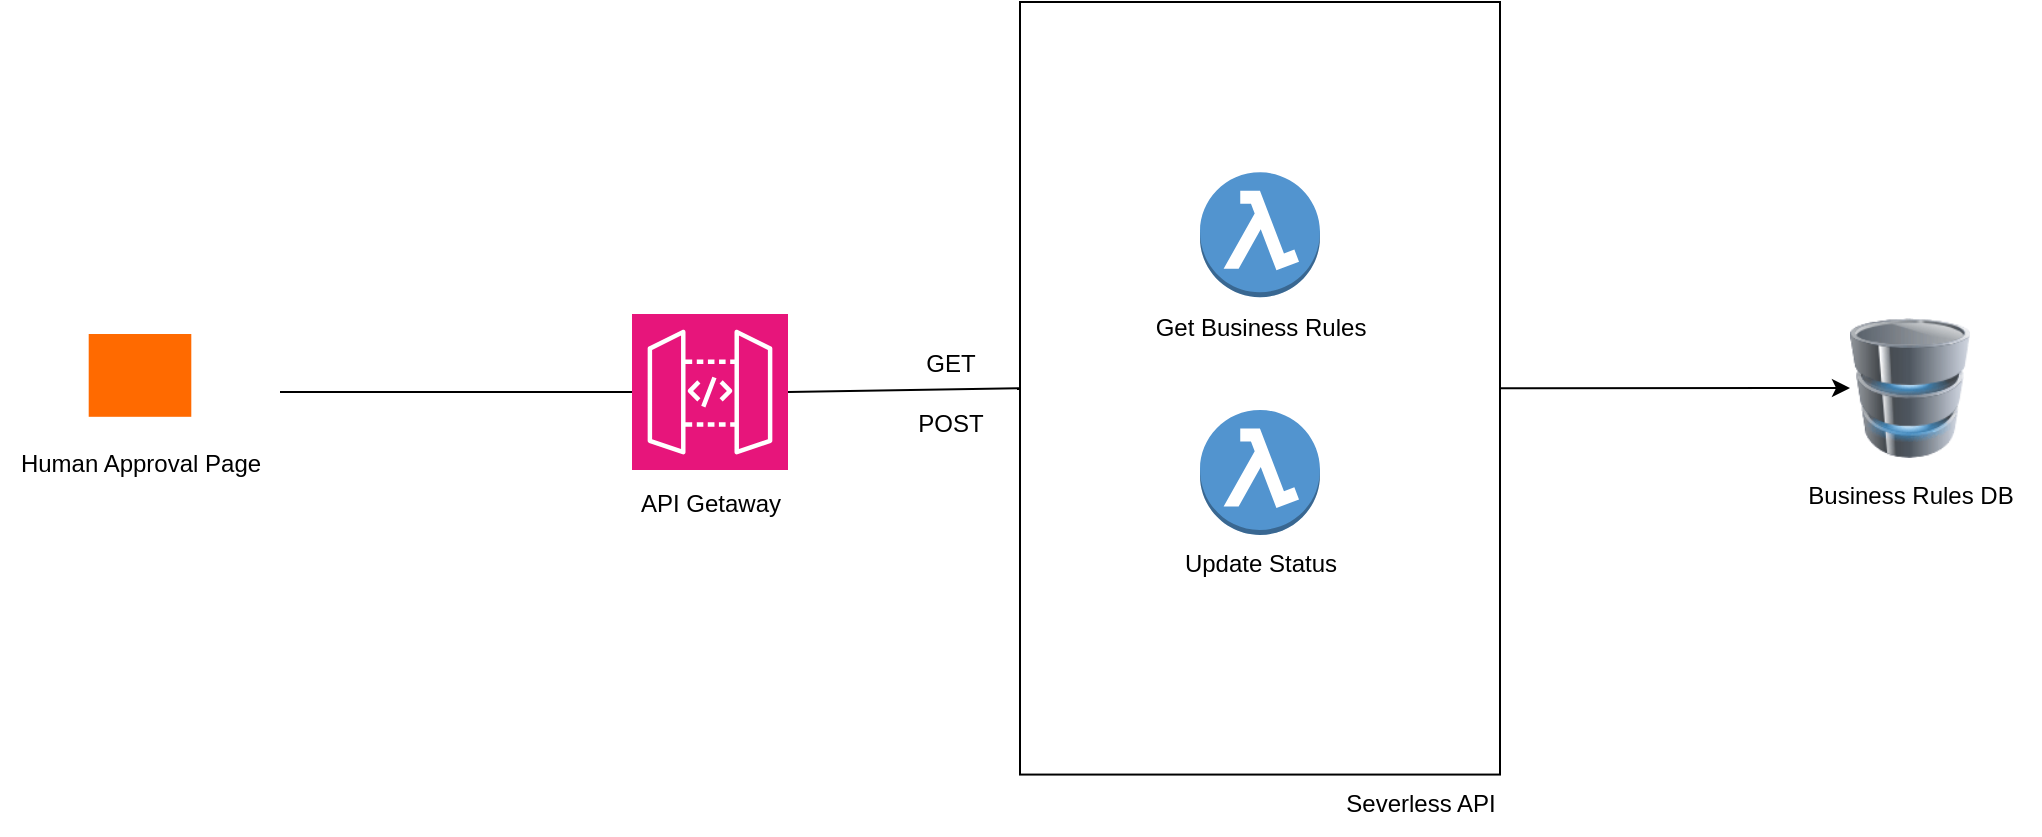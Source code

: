 <mxfile version="26.2.8">
  <diagram name="Page-1" id="2YBvvXClWsGukQMizWep">
    <mxGraphModel dx="1723" dy="858" grid="1" gridSize="10" guides="1" tooltips="1" connect="1" arrows="1" fold="1" page="1" pageScale="1" pageWidth="850" pageHeight="1100" math="0" shadow="0">
      <root>
        <mxCell id="0" />
        <mxCell id="1" parent="0" />
        <mxCell id="CweIAEKfsdeoZPZ042ms-26" value="" style="group" vertex="1" connectable="0" parent="1">
          <mxGeometry x="520" y="24" width="280" height="416.286" as="geometry" />
        </mxCell>
        <mxCell id="CweIAEKfsdeoZPZ042ms-24" value="" style="rounded=0;whiteSpace=wrap;html=1;" vertex="1" parent="CweIAEKfsdeoZPZ042ms-26">
          <mxGeometry x="30" width="240" height="386.286" as="geometry" />
        </mxCell>
        <mxCell id="CweIAEKfsdeoZPZ042ms-25" value="Severless API" style="text;html=1;align=center;verticalAlign=middle;resizable=0;points=[];autosize=1;strokeColor=none;fillColor=none;" vertex="1" parent="CweIAEKfsdeoZPZ042ms-26">
          <mxGeometry x="180" y="386.286" width="100" height="30" as="geometry" />
        </mxCell>
        <mxCell id="CweIAEKfsdeoZPZ042ms-18" value="" style="group" vertex="1" connectable="0" parent="CweIAEKfsdeoZPZ042ms-26">
          <mxGeometry x="110" y="85.181" width="105" height="92.4" as="geometry" />
        </mxCell>
        <mxCell id="CweIAEKfsdeoZPZ042ms-11" value="Get Business Rules" style="text;html=1;align=center;verticalAlign=middle;resizable=0;points=[];autosize=1;strokeColor=none;fillColor=none;container=1;" vertex="1" parent="CweIAEKfsdeoZPZ042ms-18">
          <mxGeometry x="-25" y="62.4" width="130" height="30" as="geometry" />
        </mxCell>
        <mxCell id="CweIAEKfsdeoZPZ042ms-9" value="" style="outlineConnect=0;dashed=0;verticalLabelPosition=bottom;verticalAlign=top;align=center;html=1;shape=mxgraph.aws3.lambda_function;fillColor=#5294CF;gradientColor=none;" vertex="1" parent="CweIAEKfsdeoZPZ042ms-18">
          <mxGeometry x="10" width="60" height="62.4" as="geometry" />
        </mxCell>
        <mxCell id="CweIAEKfsdeoZPZ042ms-14" value="" style="group" vertex="1" connectable="0" parent="CweIAEKfsdeoZPZ042ms-26">
          <mxGeometry x="100" y="204.038" width="100" height="92.114" as="geometry" />
        </mxCell>
        <mxCell id="CweIAEKfsdeoZPZ042ms-10" value="" style="outlineConnect=0;dashed=0;verticalLabelPosition=bottom;verticalAlign=top;align=center;html=1;shape=mxgraph.aws3.lambda_function;fillColor=#5294CF;gradientColor=none;" vertex="1" parent="CweIAEKfsdeoZPZ042ms-14">
          <mxGeometry x="20" width="60" height="62.4" as="geometry" />
        </mxCell>
        <mxCell id="CweIAEKfsdeoZPZ042ms-13" value="Update Status" style="text;html=1;align=center;verticalAlign=middle;resizable=0;points=[];autosize=1;strokeColor=none;fillColor=none;" vertex="1" parent="CweIAEKfsdeoZPZ042ms-14">
          <mxGeometry y="62.4" width="100" height="30" as="geometry" />
        </mxCell>
        <mxCell id="CweIAEKfsdeoZPZ042ms-3" value="" style="group" vertex="1" connectable="0" parent="1">
          <mxGeometry x="40" y="190" width="140" height="80" as="geometry" />
        </mxCell>
        <mxCell id="CweIAEKfsdeoZPZ042ms-1" value="" style="points=[];aspect=fixed;html=1;align=center;shadow=0;dashed=0;fillColor=#FF6A00;strokeColor=none;shape=mxgraph.alibaba_cloud.domain_and_website;" vertex="1" parent="CweIAEKfsdeoZPZ042ms-3">
          <mxGeometry x="44.35" width="51.3" height="41.4" as="geometry" />
        </mxCell>
        <mxCell id="CweIAEKfsdeoZPZ042ms-2" value="Human Approval Page" style="text;html=1;align=center;verticalAlign=middle;resizable=0;points=[];autosize=1;strokeColor=none;fillColor=none;" vertex="1" parent="CweIAEKfsdeoZPZ042ms-3">
          <mxGeometry y="50" width="140" height="30" as="geometry" />
        </mxCell>
        <mxCell id="CweIAEKfsdeoZPZ042ms-8" value="" style="endArrow=none;html=1;rounded=0;entryX=0;entryY=0.5;entryDx=0;entryDy=0;entryPerimeter=0;" edge="1" parent="1" target="CweIAEKfsdeoZPZ042ms-4">
          <mxGeometry width="50" height="50" relative="1" as="geometry">
            <mxPoint x="180" y="219" as="sourcePoint" />
            <mxPoint x="240" y="320" as="targetPoint" />
          </mxGeometry>
        </mxCell>
        <mxCell id="CweIAEKfsdeoZPZ042ms-23" value="" style="group" vertex="1" connectable="0" parent="1">
          <mxGeometry x="960" y="182" width="100" height="104" as="geometry" />
        </mxCell>
        <mxCell id="CweIAEKfsdeoZPZ042ms-21" value="" style="image;html=1;image=img/lib/clip_art/computers/Database_128x128.png" vertex="1" parent="CweIAEKfsdeoZPZ042ms-23">
          <mxGeometry x="5" width="60" height="70" as="geometry" />
        </mxCell>
        <mxCell id="CweIAEKfsdeoZPZ042ms-22" value="Business Rules DB" style="text;html=1;align=center;verticalAlign=middle;resizable=0;points=[];autosize=1;strokeColor=none;fillColor=none;" vertex="1" parent="CweIAEKfsdeoZPZ042ms-23">
          <mxGeometry x="-30" y="74" width="130" height="30" as="geometry" />
        </mxCell>
        <mxCell id="CweIAEKfsdeoZPZ042ms-27" value="" style="endArrow=classic;html=1;rounded=0;entryX=0;entryY=0.5;entryDx=0;entryDy=0;exitX=1;exitY=0.5;exitDx=0;exitDy=0;" edge="1" parent="1" source="CweIAEKfsdeoZPZ042ms-24" target="CweIAEKfsdeoZPZ042ms-21">
          <mxGeometry width="50" height="50" relative="1" as="geometry">
            <mxPoint x="770" y="230" as="sourcePoint" />
            <mxPoint x="820" y="180" as="targetPoint" />
          </mxGeometry>
        </mxCell>
        <mxCell id="CweIAEKfsdeoZPZ042ms-29" value="" style="group" vertex="1" connectable="0" parent="1">
          <mxGeometry x="350" y="180" width="90" height="110" as="geometry" />
        </mxCell>
        <mxCell id="CweIAEKfsdeoZPZ042ms-4" value="" style="sketch=0;points=[[0,0,0],[0.25,0,0],[0.5,0,0],[0.75,0,0],[1,0,0],[0,1,0],[0.25,1,0],[0.5,1,0],[0.75,1,0],[1,1,0],[0,0.25,0],[0,0.5,0],[0,0.75,0],[1,0.25,0],[1,0.5,0],[1,0.75,0]];outlineConnect=0;fontColor=#232F3E;fillColor=#E7157B;strokeColor=#ffffff;dashed=0;verticalLabelPosition=bottom;verticalAlign=top;align=center;html=1;fontSize=12;fontStyle=0;aspect=fixed;shape=mxgraph.aws4.resourceIcon;resIcon=mxgraph.aws4.api_gateway;" vertex="1" parent="CweIAEKfsdeoZPZ042ms-29">
          <mxGeometry x="6" width="78" height="78" as="geometry" />
        </mxCell>
        <mxCell id="CweIAEKfsdeoZPZ042ms-28" value="API Getaway" style="text;html=1;align=center;verticalAlign=middle;resizable=0;points=[];autosize=1;strokeColor=none;fillColor=none;" vertex="1" parent="CweIAEKfsdeoZPZ042ms-29">
          <mxGeometry y="80" width="90" height="30" as="geometry" />
        </mxCell>
        <mxCell id="CweIAEKfsdeoZPZ042ms-30" value="" style="endArrow=none;html=1;rounded=0;exitX=1;exitY=0.5;exitDx=0;exitDy=0;exitPerimeter=0;entryX=0;entryY=0.5;entryDx=0;entryDy=0;" edge="1" parent="1" source="CweIAEKfsdeoZPZ042ms-4" target="CweIAEKfsdeoZPZ042ms-24">
          <mxGeometry width="50" height="50" relative="1" as="geometry">
            <mxPoint x="470" y="320" as="sourcePoint" />
            <mxPoint x="520" y="270" as="targetPoint" />
          </mxGeometry>
        </mxCell>
        <mxCell id="CweIAEKfsdeoZPZ042ms-31" value="GET" style="text;html=1;align=center;verticalAlign=middle;resizable=0;points=[];autosize=1;strokeColor=none;fillColor=none;" vertex="1" parent="1">
          <mxGeometry x="490" y="190" width="50" height="30" as="geometry" />
        </mxCell>
        <mxCell id="CweIAEKfsdeoZPZ042ms-32" value="POST" style="text;html=1;align=center;verticalAlign=middle;resizable=0;points=[];autosize=1;strokeColor=none;fillColor=none;" vertex="1" parent="1">
          <mxGeometry x="485" y="220" width="60" height="30" as="geometry" />
        </mxCell>
      </root>
    </mxGraphModel>
  </diagram>
</mxfile>

